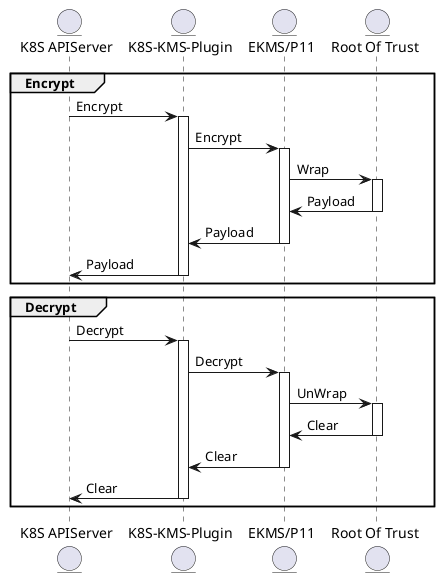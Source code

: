 @startuml

entity "K8S APIServer" as api
entity "K8S-KMS-Plugin" as pp
entity "EKMS/P11" as ekms
entity "Root Of Trust" as ks

group Encrypt
    api -> pp : Encrypt
    activate pp
    pp -> ekms : Encrypt
    activate ekms
    ekms -> ks : Wrap
    activate ks
    ekms <- ks : Payload
    deactivate ks
    ekms -> pp : Payload
    deactivate ekms
    api <- pp : Payload
    deactivate pp
end

group Decrypt
    api -> pp : Decrypt
    activate pp
    pp -> ekms : Decrypt
    activate ekms
    ekms -> ks : UnWrap
    activate ks
    ekms <- ks : Clear
    deactivate ks
    pp <- ekms : Clear
    deactivate ekms
    api <- pp : Clear
    deactivate pp
end

@enduml